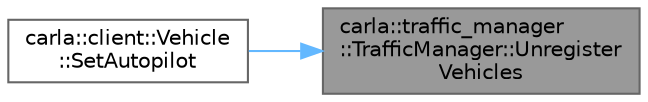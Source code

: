 digraph "carla::traffic_manager::TrafficManager::UnregisterVehicles"
{
 // INTERACTIVE_SVG=YES
 // LATEX_PDF_SIZE
  bgcolor="transparent";
  edge [fontname=Helvetica,fontsize=10,labelfontname=Helvetica,labelfontsize=10];
  node [fontname=Helvetica,fontsize=10,shape=box,height=0.2,width=0.4];
  rankdir="RL";
  Node1 [id="Node000001",label="carla::traffic_manager\l::TrafficManager::Unregister\lVehicles",height=0.2,width=0.4,color="gray40", fillcolor="grey60", style="filled", fontcolor="black",tooltip="This method unregisters a vehicle from traffic manager."];
  Node1 -> Node2 [id="edge1_Node000001_Node000002",dir="back",color="steelblue1",style="solid",tooltip=" "];
  Node2 [id="Node000002",label="carla::client::Vehicle\l::SetAutopilot",height=0.2,width=0.4,color="grey40", fillcolor="white", style="filled",URL="$d9/dc6/classcarla_1_1client_1_1Vehicle.html#afd51d896d2a994101fadaf3e23e5636e",tooltip="Switch on/off this vehicle's autopilot."];
}
